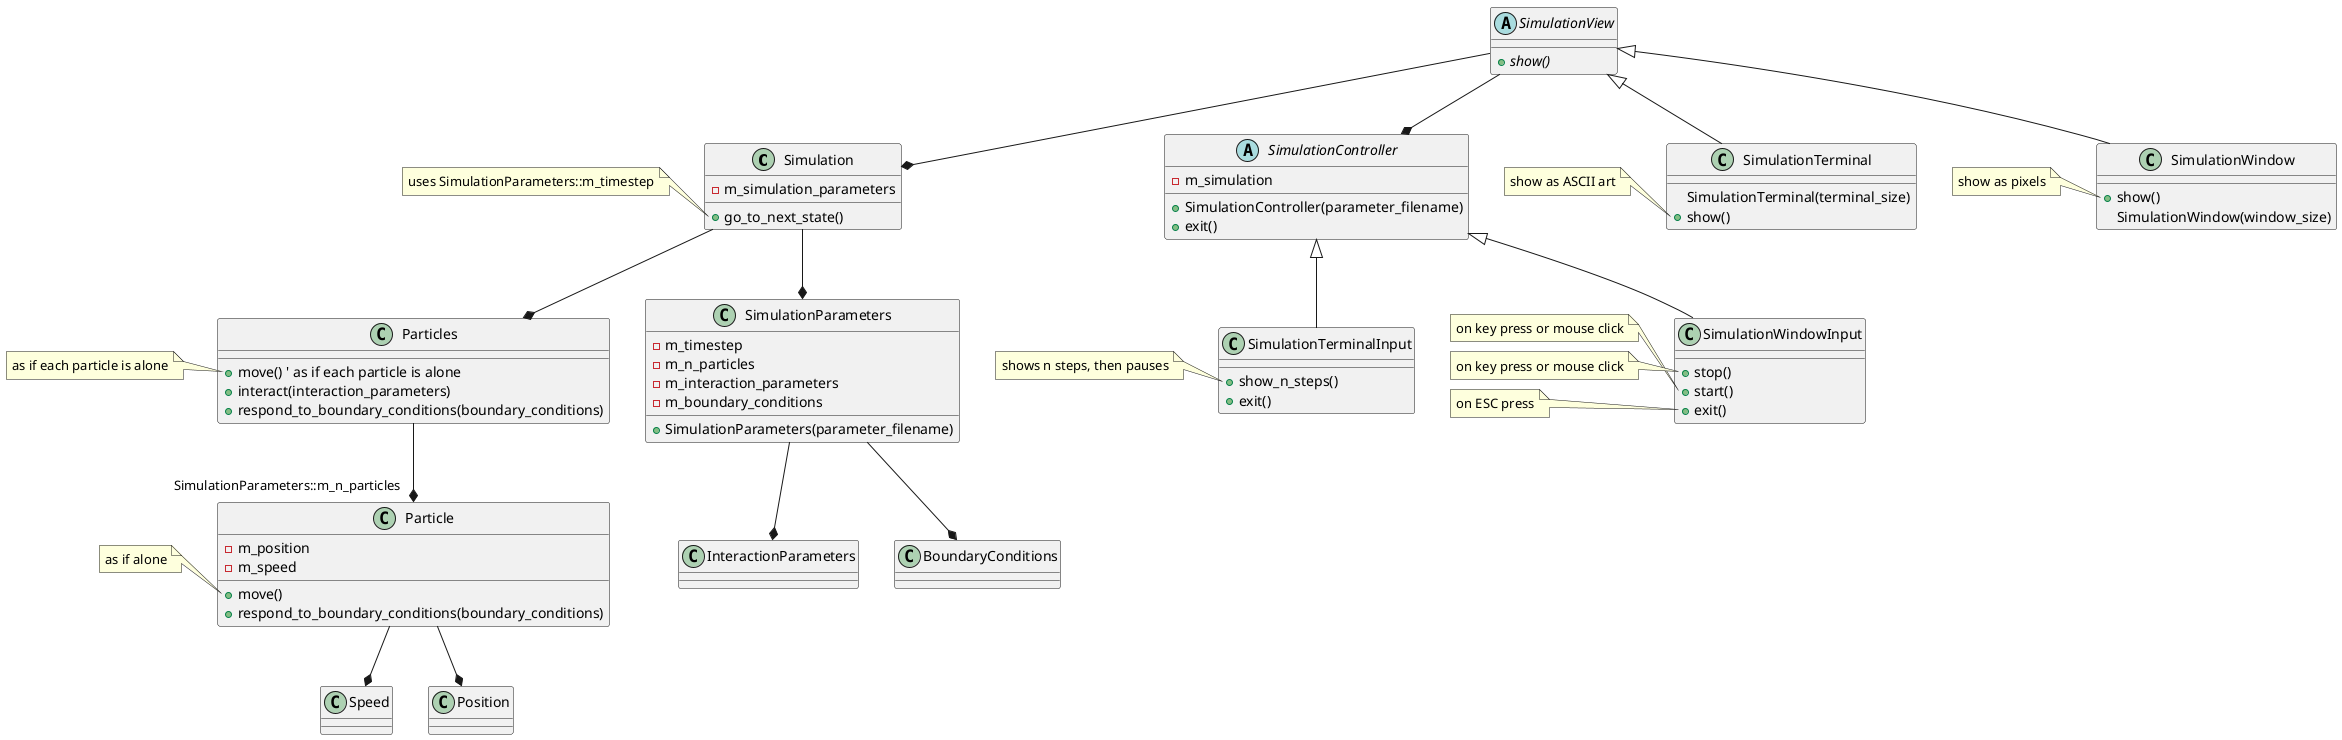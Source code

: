 @startuml

class Simulation

abstract class SimulationView
class SimulationTerminal
class SimulationWindow

abstract class SimulationController
class SimulationTerminalInput
class SimulationWindowInput

class SimulationParameters
class Particles
class Particle
class Speed
class Position

SimulationView --* Simulation
SimulationView --* SimulationController

Simulation --* SimulationParameters
SimulationParameters --* InteractionParameters
SimulationParameters --* BoundaryConditions

Simulation --* Particles
Particles --* "SimulationParameters::m_n_particles" Particle

Particle --* Speed
Particle --* Position


SimulationView <|-- SimulationTerminal
SimulationView <|-- SimulationWindow

SimulationController <|-- SimulationTerminalInput
SimulationController <|-- SimulationWindowInput

class SimulationParameters {
  + SimulationParameters(parameter_filename)
  - m_timestep
  - m_n_particles
  - m_interaction_parameters
  - m_boundary_conditions
}

class Simulation {
  + go_to_next_state()
  - m_simulation_parameters
}

note left of Simulation::go_to_next_state
  uses SimulationParameters::m_timestep
end note


class Particles {
  + move() ' as if each particle is alone
  + interact(interaction_parameters)
  + respond_to_boundary_conditions(boundary_conditions)
}

note left of Particles::move
  as if each particle is alone
end note

class Particle {
  + move()
  + respond_to_boundary_conditions(boundary_conditions)

  - m_position
  - m_speed
}

note left of Particle::move
  as if alone
end note


abstract class SimulationView {
  + {abstract} show()
}

class SimulationTerminal {
  SimulationTerminal(terminal_size)
  + show()
}
note left of SimulationTerminal::show
  show as ASCII art
end note

class SimulationWindow {
  + show()
  SimulationWindow(window_size)
}

note left of SimulationWindow::show
  show as pixels
end note


abstract class SimulationController {
  + SimulationController(parameter_filename)
  + exit()
  - m_simulation
}

class SimulationTerminalInput {
  + show_n_steps()
  + exit()
}

note left of SimulationTerminalInput::show_n_steps
  shows n steps, then pauses
end note


class SimulationWindowInput {
  + stop()
  + start()
  + exit()
}

note left of SimulationWindowInput::start
  on key press or mouse click
end note

note left of SimulationWindowInput::stop
  on key press or mouse click
end note

note left of SimulationWindowInput::exit
  on ESC press
end note



@enduml
